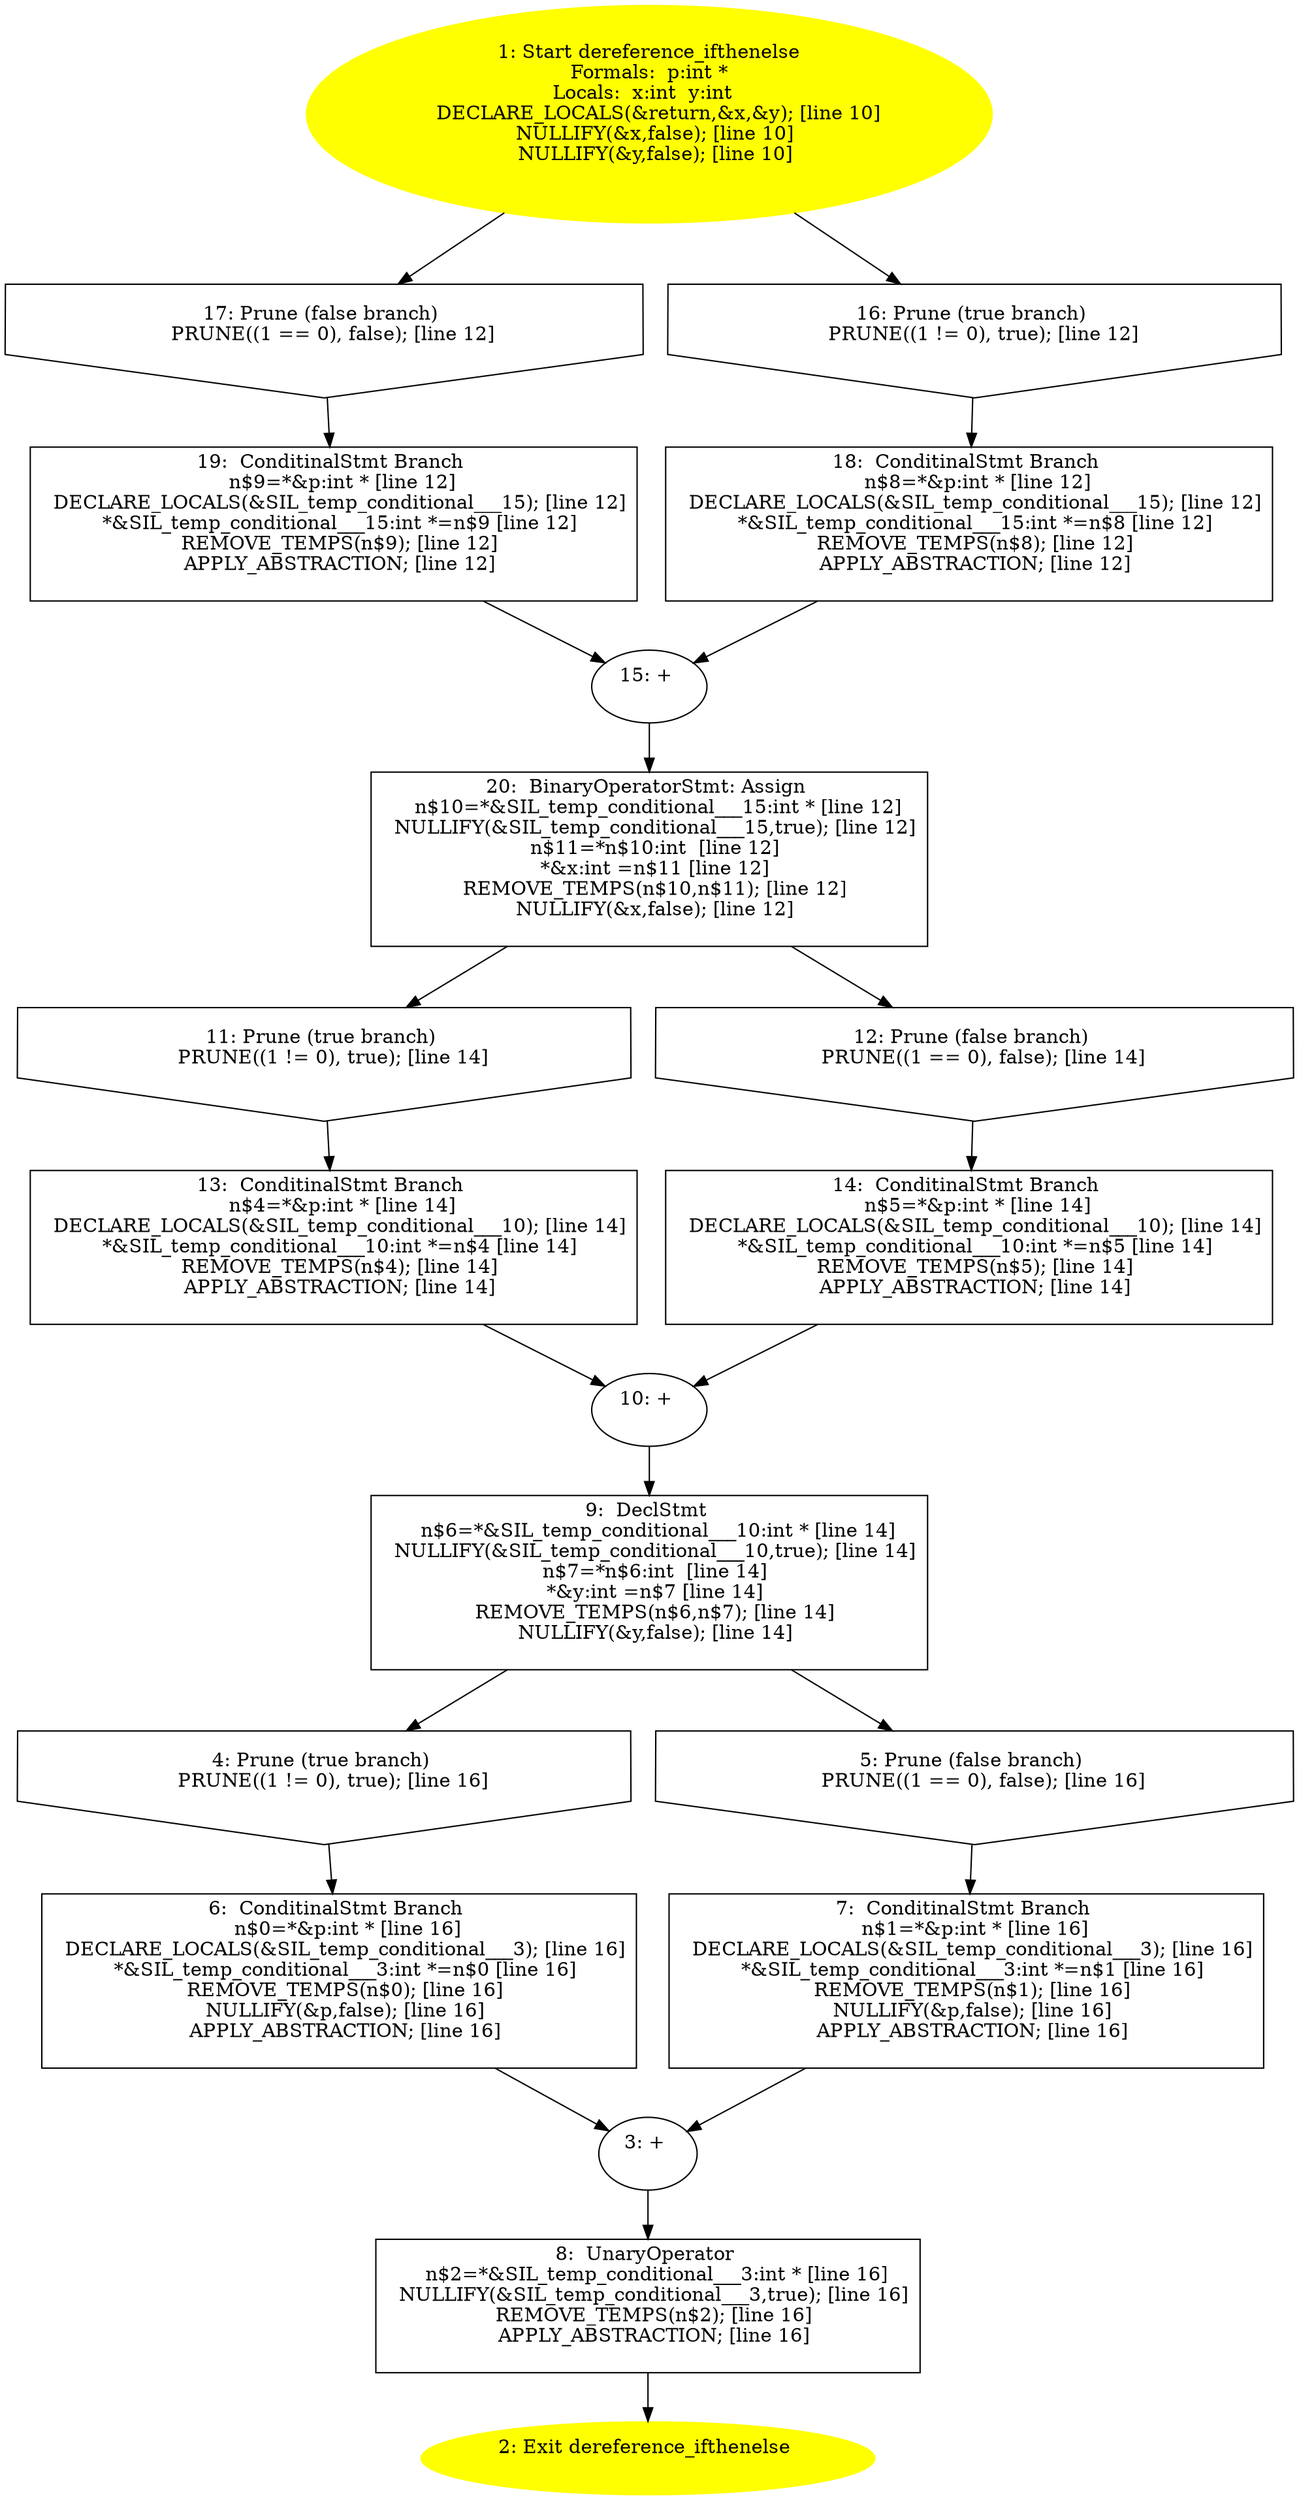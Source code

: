 digraph iCFG {
20 [label="20:  BinaryOperatorStmt: Assign \n   n$10=*&SIL_temp_conditional___15:int * [line 12]\n  NULLIFY(&SIL_temp_conditional___15,true); [line 12]\n  n$11=*n$10:int  [line 12]\n  *&x:int =n$11 [line 12]\n  REMOVE_TEMPS(n$10,n$11); [line 12]\n  NULLIFY(&x,false); [line 12]\n " shape="box"]
	

	 20 -> 11 ;
	 20 -> 12 ;
19 [label="19:  ConditinalStmt Branch \n   n$9=*&p:int * [line 12]\n  DECLARE_LOCALS(&SIL_temp_conditional___15); [line 12]\n  *&SIL_temp_conditional___15:int *=n$9 [line 12]\n  REMOVE_TEMPS(n$9); [line 12]\n  APPLY_ABSTRACTION; [line 12]\n " shape="box"]
	

	 19 -> 15 ;
18 [label="18:  ConditinalStmt Branch \n   n$8=*&p:int * [line 12]\n  DECLARE_LOCALS(&SIL_temp_conditional___15); [line 12]\n  *&SIL_temp_conditional___15:int *=n$8 [line 12]\n  REMOVE_TEMPS(n$8); [line 12]\n  APPLY_ABSTRACTION; [line 12]\n " shape="box"]
	

	 18 -> 15 ;
17 [label="17: Prune (false branch) \n   PRUNE((1 == 0), false); [line 12]\n " shape="invhouse"]
	

	 17 -> 19 ;
16 [label="16: Prune (true branch) \n   PRUNE((1 != 0), true); [line 12]\n " shape="invhouse"]
	

	 16 -> 18 ;
15 [label="15: + \n  " ]
	

	 15 -> 20 ;
14 [label="14:  ConditinalStmt Branch \n   n$5=*&p:int * [line 14]\n  DECLARE_LOCALS(&SIL_temp_conditional___10); [line 14]\n  *&SIL_temp_conditional___10:int *=n$5 [line 14]\n  REMOVE_TEMPS(n$5); [line 14]\n  APPLY_ABSTRACTION; [line 14]\n " shape="box"]
	

	 14 -> 10 ;
13 [label="13:  ConditinalStmt Branch \n   n$4=*&p:int * [line 14]\n  DECLARE_LOCALS(&SIL_temp_conditional___10); [line 14]\n  *&SIL_temp_conditional___10:int *=n$4 [line 14]\n  REMOVE_TEMPS(n$4); [line 14]\n  APPLY_ABSTRACTION; [line 14]\n " shape="box"]
	

	 13 -> 10 ;
12 [label="12: Prune (false branch) \n   PRUNE((1 == 0), false); [line 14]\n " shape="invhouse"]
	

	 12 -> 14 ;
11 [label="11: Prune (true branch) \n   PRUNE((1 != 0), true); [line 14]\n " shape="invhouse"]
	

	 11 -> 13 ;
10 [label="10: + \n  " ]
	

	 10 -> 9 ;
9 [label="9:  DeclStmt \n   n$6=*&SIL_temp_conditional___10:int * [line 14]\n  NULLIFY(&SIL_temp_conditional___10,true); [line 14]\n  n$7=*n$6:int  [line 14]\n  *&y:int =n$7 [line 14]\n  REMOVE_TEMPS(n$6,n$7); [line 14]\n  NULLIFY(&y,false); [line 14]\n " shape="box"]
	

	 9 -> 4 ;
	 9 -> 5 ;
8 [label="8:  UnaryOperator \n   n$2=*&SIL_temp_conditional___3:int * [line 16]\n  NULLIFY(&SIL_temp_conditional___3,true); [line 16]\n  REMOVE_TEMPS(n$2); [line 16]\n  APPLY_ABSTRACTION; [line 16]\n " shape="box"]
	

	 8 -> 2 ;
7 [label="7:  ConditinalStmt Branch \n   n$1=*&p:int * [line 16]\n  DECLARE_LOCALS(&SIL_temp_conditional___3); [line 16]\n  *&SIL_temp_conditional___3:int *=n$1 [line 16]\n  REMOVE_TEMPS(n$1); [line 16]\n  NULLIFY(&p,false); [line 16]\n  APPLY_ABSTRACTION; [line 16]\n " shape="box"]
	

	 7 -> 3 ;
6 [label="6:  ConditinalStmt Branch \n   n$0=*&p:int * [line 16]\n  DECLARE_LOCALS(&SIL_temp_conditional___3); [line 16]\n  *&SIL_temp_conditional___3:int *=n$0 [line 16]\n  REMOVE_TEMPS(n$0); [line 16]\n  NULLIFY(&p,false); [line 16]\n  APPLY_ABSTRACTION; [line 16]\n " shape="box"]
	

	 6 -> 3 ;
5 [label="5: Prune (false branch) \n   PRUNE((1 == 0), false); [line 16]\n " shape="invhouse"]
	

	 5 -> 7 ;
4 [label="4: Prune (true branch) \n   PRUNE((1 != 0), true); [line 16]\n " shape="invhouse"]
	

	 4 -> 6 ;
3 [label="3: + \n  " ]
	

	 3 -> 8 ;
2 [label="2: Exit dereference_ifthenelse \n  " color=yellow style=filled]
	

1 [label="1: Start dereference_ifthenelse\nFormals:  p:int *\nLocals:  x:int  y:int  \n   DECLARE_LOCALS(&return,&x,&y); [line 10]\n  NULLIFY(&x,false); [line 10]\n  NULLIFY(&y,false); [line 10]\n " color=yellow style=filled]
	

	 1 -> 16 ;
	 1 -> 17 ;
}
